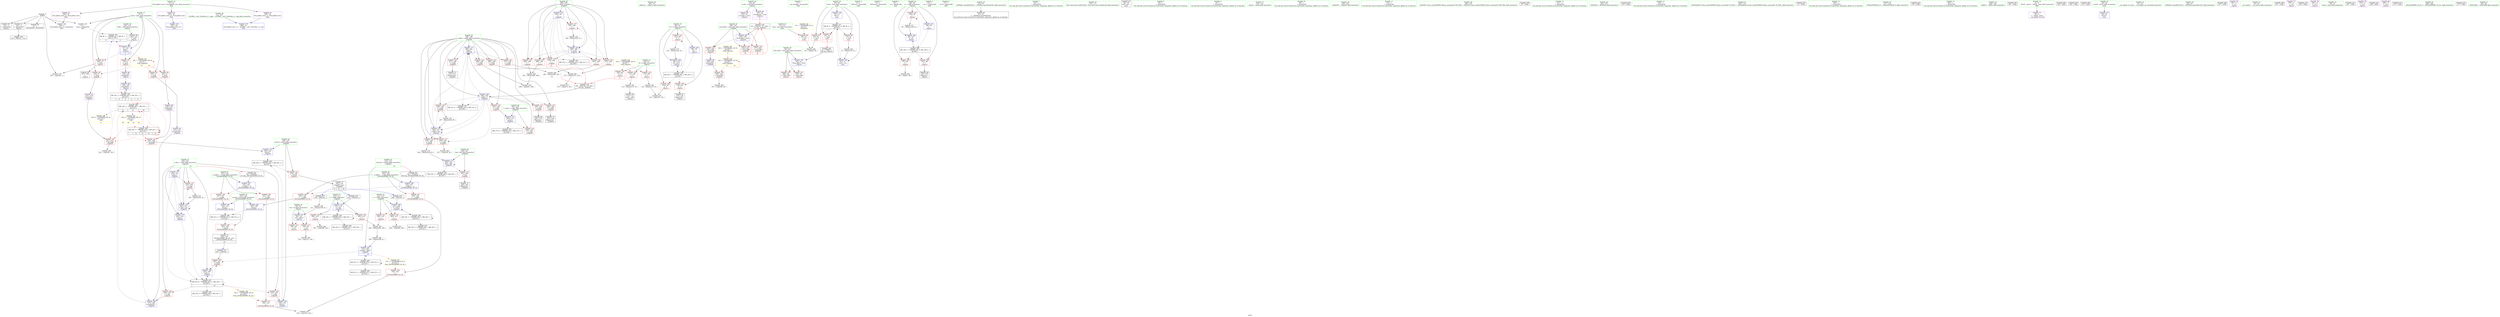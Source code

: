 digraph "SVFG" {
	label="SVFG";

	Node0x55b4ba5d16d0 [shape=record,color=grey,label="{NodeID: 0\nNullPtr}"];
	Node0x55b4ba5d16d0 -> Node0x55b4ba5f87f0[style=solid];
	Node0x55b4ba5d16d0 -> Node0x55b4ba5f88f0[style=solid];
	Node0x55b4ba5d16d0 -> Node0x55b4ba5f89c0[style=solid];
	Node0x55b4ba5d16d0 -> Node0x55b4ba5fe560[style=solid];
	Node0x55b4ba5d16d0 -> Node0x55b4ba5fe860[style=solid];
	Node0x55b4ba5d16d0 -> Node0x55b4ba5fbd20[style=solid];
	Node0x55b4ba5fba20 [shape=record,color=grey,label="{NodeID: 277\n274 = cmp(273, 56, )\n}"];
	Node0x55b4ba5f7ab0 [shape=record,color=red,label="{NodeID: 111\n153\<--92\n\<--val\n_Z4proci\n}"];
	Node0x55b4ba5f7ab0 -> Node0x55b4ba5fc320[style=solid];
	Node0x55b4ba5f5c90 [shape=record,color=green,label="{NodeID: 28\n69\<--70\n_Z4proci\<--_Z4proci_field_insensitive\n}"];
	Node0x55b4ba617080 [shape=record,color=black,label="{NodeID: 305\nMR_41V_2 = PHI(MR_41V_4, MR_41V_1, )\npts\{209 \}\n}"];
	Node0x55b4ba5fda00 [shape=record,color=red,label="{NodeID: 139\n292\<--210\n\<--l\n_Z3getiPi\n}"];
	Node0x55b4ba5fda00 -> Node0x55b4ba605ca0[style=solid];
	Node0x55b4ba5f8550 [shape=record,color=green,label="{NodeID: 56\n325\<--326\n__a.addr\<--__a.addr_field_insensitive\n_ZSt3minIiERKT_S2_S2_\n}"];
	Node0x55b4ba5f8550 -> Node0x55b4ba5fe080[style=solid];
	Node0x55b4ba5f8550 -> Node0x55b4ba5fe150[style=solid];
	Node0x55b4ba5f8550 -> Node0x55b4ba6000f0[style=solid];
	Node0x55b4ba637c80 [shape=record,color=black,label="{NodeID: 416\n284 = PHI(193, )\n}"];
	Node0x55b4ba637c80 -> Node0x55b4ba5ffc10[style=solid];
	Node0x55b4ba5ff180 [shape=record,color=blue,label="{NodeID: 167\n92\<--151\nval\<--add14\n_Z4proci\n}"];
	Node0x55b4ba5ff180 -> Node0x55b4ba5f7ab0[style=dashed];
	Node0x55b4ba5ff180 -> Node0x55b4ba5f7b80[style=dashed];
	Node0x55b4ba5f9d30 [shape=record,color=purple,label="{NodeID: 84\n103\<--84\narrayidx\<--avail\n_Z4proci\n}"];
	Node0x55b4ba5e33a0 [shape=record,color=green,label="{NodeID: 1\n7\<--1\n__dso_handle\<--dummyObj\nGlob }"];
	Node0x55b4ba5fbba0 [shape=record,color=grey,label="{NodeID: 278\n133 = cmp(130, 132, )\n}"];
	Node0x55b4ba5f7b80 [shape=record,color=red,label="{NodeID: 112\n180\<--92\n\<--val\n_Z4proci\n}"];
	Node0x55b4ba5f5d90 [shape=record,color=green,label="{NodeID: 29\n82\<--83\niTest.addr\<--iTest.addr_field_insensitive\n_Z4proci\n}"];
	Node0x55b4ba5f5d90 -> Node0x55b4ba5f71c0[style=solid];
	Node0x55b4ba5f5d90 -> Node0x55b4ba5f7290[style=solid];
	Node0x55b4ba5f5d90 -> Node0x55b4ba5febd0[style=solid];
	Node0x55b4ba617580 [shape=record,color=black,label="{NodeID: 306\nMR_43V_2 = PHI(MR_43V_3, MR_43V_1, )\npts\{211 \}\n}"];
	Node0x55b4ba5fdad0 [shape=record,color=red,label="{NodeID: 140\n289\<--212\n\<--r\n_Z3getiPi\n}"];
	Node0x55b4ba5fdad0 -> Node0x55b4ba5fc020[style=solid];
	Node0x55b4ba5f8620 [shape=record,color=green,label="{NodeID: 57\n327\<--328\n__b.addr\<--__b.addr_field_insensitive\n_ZSt3minIiERKT_S2_S2_\n}"];
	Node0x55b4ba5f8620 -> Node0x55b4ba5fe220[style=solid];
	Node0x55b4ba5f8620 -> Node0x55b4ba5fe2f0[style=solid];
	Node0x55b4ba5f8620 -> Node0x55b4ba6001c0[style=solid];
	Node0x55b4ba637dc0 [shape=record,color=black,label="{NodeID: 417\n297 = PHI(320, )\n}"];
	Node0x55b4ba637dc0 -> Node0x55b4ba5fdee0[style=solid];
	Node0x55b4ba5ff250 [shape=record,color=blue,label="{NodeID: 168\n198\<--194\nv.addr\<--v\n_Z3getiPi\n}"];
	Node0x55b4ba5ff250 -> Node0x55b4ba5f7d20[style=dashed];
	Node0x55b4ba5ff250 -> Node0x55b4ba5f7df0[style=dashed];
	Node0x55b4ba5ff250 -> Node0x55b4ba5fc750[style=dashed];
	Node0x55b4ba5ff250 -> Node0x55b4ba5fc820[style=dashed];
	Node0x55b4ba5ff250 -> Node0x55b4ba5fc8f0[style=dashed];
	Node0x55b4ba5ff250 -> Node0x55b4ba5fc9c0[style=dashed];
	Node0x55b4ba5ff250 -> Node0x55b4ba5ff8d0[style=dashed];
	Node0x55b4ba5ff250 -> Node0x55b4ba5ff9a0[style=dashed];
	Node0x55b4ba5ff250 -> Node0x55b4ba615880[style=dashed];
	Node0x55b4ba5f9e00 [shape=record,color=purple,label="{NodeID: 85\n147\<--84\narraydecay\<--avail\n_Z4proci\n|{<s0>9}}"];
	Node0x55b4ba5f9e00:s0 -> Node0x55b4ba6381e0[style=solid,color=red];
	Node0x55b4ba5f4b40 [shape=record,color=green,label="{NodeID: 2\n8\<--1\n_ZSt3cin\<--dummyObj\nGlob }"];
	Node0x55b4ba5fbd20 [shape=record,color=grey,label="{NodeID: 279\n185 = cmp(184, 3, )\n}"];
	Node0x55b4ba5f7c50 [shape=record,color=red,label="{NodeID: 113\n318\<--196\n\<--retval\n_Z3getiPi\n}"];
	Node0x55b4ba5f7c50 -> Node0x55b4ba5f93b0[style=solid];
	Node0x55b4ba5f5e60 [shape=record,color=green,label="{NodeID: 30\n84\<--85\navail\<--avail_field_insensitive\n_Z4proci\n}"];
	Node0x55b4ba5f5e60 -> Node0x55b4ba5f9d30[style=solid];
	Node0x55b4ba5f5e60 -> Node0x55b4ba5f9e00[style=solid];
	Node0x55b4ba617a80 [shape=record,color=black,label="{NodeID: 307\nMR_45V_2 = PHI(MR_45V_3, MR_45V_1, )\npts\{213 \}\n}"];
	Node0x55b4ba5fdba0 [shape=record,color=red,label="{NodeID: 141\n293\<--212\n\<--r\n_Z3getiPi\n}"];
	Node0x55b4ba5fdba0 -> Node0x55b4ba605ca0[style=solid];
	Node0x55b4ba5f86f0 [shape=record,color=green,label="{NodeID: 58\n21\<--363\n_GLOBAL__sub_I_Davidtao_2_1.cpp\<--_GLOBAL__sub_I_Davidtao_2_1.cpp_field_insensitive\n}"];
	Node0x55b4ba5f86f0 -> Node0x55b4ba5fe760[style=solid];
	Node0x55b4ba637f00 [shape=record,color=black,label="{NodeID: 418\n194 = PHI(146, 276, 282, )\n0th arg _Z3getiPi }"];
	Node0x55b4ba637f00 -> Node0x55b4ba5ff250[style=solid];
	Node0x55b4ba5ff320 [shape=record,color=blue,label="{NodeID: 169\n200\<--195\navail.addr\<--avail\n_Z3getiPi\n}"];
	Node0x55b4ba5ff320 -> Node0x55b4ba5fcdd0[style=dashed];
	Node0x55b4ba5ff320 -> Node0x55b4ba5fcea0[style=dashed];
	Node0x55b4ba5ff320 -> Node0x55b4ba5fcf70[style=dashed];
	Node0x55b4ba5f9ed0 [shape=record,color=purple,label="{NodeID: 86\n138\<--135\narrayidx9\<--\n_Z4proci\n}"];
	Node0x55b4ba5f9ed0 -> Node0x55b4ba5fefe0[style=solid];
	Node0x55b4ba5f4bd0 [shape=record,color=green,label="{NodeID: 3\n12\<--1\n_ZSt4cout\<--dummyObj\nGlob }"];
	Node0x55b4ba5fbea0 [shape=record,color=grey,label="{NodeID: 280\n287 = cmp(286, 250, )\n}"];
	Node0x55b4ba5f7d20 [shape=record,color=red,label="{NodeID: 114\n219\<--198\n\<--v.addr\n_Z3getiPi\n}"];
	Node0x55b4ba5f7d20 -> Node0x55b4ba5f9070[style=solid];
	Node0x55b4ba5f5f30 [shape=record,color=green,label="{NodeID: 31\n86\<--87\nX\<--X_field_insensitive\n_Z4proci\n}"];
	Node0x55b4ba5f5f30 -> Node0x55b4ba5f7360[style=solid];
	Node0x55b4ba5f5f30 -> Node0x55b4ba5f7430[style=solid];
	Node0x55b4ba5f5f30 -> Node0x55b4ba5f7500[style=solid];
	Node0x55b4ba617f80 [shape=record,color=black,label="{NodeID: 308\nMR_47V_2 = PHI(MR_47V_3, MR_47V_1, )\npts\{215 \}\n}"];
	Node0x55b4ba5fdc70 [shape=record,color=red,label="{NodeID: 142\n222\<--221\n\<--arrayidx\n_Z3getiPi\n}"];
	Node0x55b4ba5fdc70 -> Node0x55b4ba5fc1a0[style=solid];
	Node0x55b4ba5f87f0 [shape=record,color=black,label="{NodeID: 59\n2\<--3\ndummyVal\<--dummyVal\n}"];
	Node0x55b4ba6381e0 [shape=record,color=black,label="{NodeID: 419\n195 = PHI(147, 277, 283, )\n1st arg _Z3getiPi }"];
	Node0x55b4ba6381e0 -> Node0x55b4ba5ff320[style=solid];
	Node0x55b4ba5ff3f0 [shape=record,color=blue,label="{NodeID: 170\n196\<--229\nretval\<--\n_Z3getiPi\n}"];
	Node0x55b4ba5ff3f0 -> Node0x55b4ba615380[style=dashed];
	Node0x55b4ba5f9fa0 [shape=record,color=purple,label="{NodeID: 87\n221\<--218\narrayidx\<--\n_Z3getiPi\n}"];
	Node0x55b4ba5f9fa0 -> Node0x55b4ba5fdc70[style=solid];
	Node0x55b4ba5f4c60 [shape=record,color=green,label="{NodeID: 4\n13\<--1\n.str\<--dummyObj\nGlob }"];
	Node0x55b4ba5fc020 [shape=record,color=grey,label="{NodeID: 281\n290 = cmp(289, 250, )\n}"];
	Node0x55b4ba5f7df0 [shape=record,color=red,label="{NodeID: 115\n226\<--198\n\<--v.addr\n_Z3getiPi\n}"];
	Node0x55b4ba5f7df0 -> Node0x55b4ba5f9140[style=solid];
	Node0x55b4ba5f6000 [shape=record,color=green,label="{NodeID: 32\n88\<--89\ni\<--i_field_insensitive\n_Z4proci\n}"];
	Node0x55b4ba5f6000 -> Node0x55b4ba5f75d0[style=solid];
	Node0x55b4ba5f6000 -> Node0x55b4ba5f76a0[style=solid];
	Node0x55b4ba5f6000 -> Node0x55b4ba5f7770[style=solid];
	Node0x55b4ba5f6000 -> Node0x55b4ba5feca0[style=solid];
	Node0x55b4ba5f6000 -> Node0x55b4ba5fed70[style=solid];
	Node0x55b4ba5fdd40 [shape=record,color=red,label="{NodeID: 143\n229\<--228\n\<--arrayidx2\n_Z3getiPi\n}"];
	Node0x55b4ba5fdd40 -> Node0x55b4ba5ff3f0[style=solid];
	Node0x55b4ba5f88f0 [shape=record,color=black,label="{NodeID: 60\n118\<--3\n\<--dummyVal\n_Z4proci\n}"];
	Node0x55b4ba6383a0 [shape=record,color=black,label="{NodeID: 420\n321 = PHI(214, )\n0th arg _ZSt3minIiERKT_S2_S2_ }"];
	Node0x55b4ba6383a0 -> Node0x55b4ba6000f0[style=solid];
	Node0x55b4ba5ff4c0 [shape=record,color=blue,label="{NodeID: 171\n202\<--56\nn_key\<--\n_Z3getiPi\n}"];
	Node0x55b4ba5ff4c0 -> Node0x55b4ba5fd040[style=dashed];
	Node0x55b4ba5ff4c0 -> Node0x55b4ba5ff730[style=dashed];
	Node0x55b4ba5ff4c0 -> Node0x55b4ba5ff800[style=dashed];
	Node0x55b4ba5ff4c0 -> Node0x55b4ba612680[style=dashed];
	Node0x55b4ba5fa070 [shape=record,color=purple,label="{NodeID: 88\n228\<--225\narrayidx2\<--\n_Z3getiPi\n}"];
	Node0x55b4ba5fa070 -> Node0x55b4ba5fdd40[style=solid];
	Node0x55b4ba5f4cf0 [shape=record,color=green,label="{NodeID: 5\n15\<--1\n.str.1\<--dummyObj\nGlob }"];
	Node0x55b4ba5fc1a0 [shape=record,color=grey,label="{NodeID: 282\n223 = cmp(222, 140, )\n}"];
	Node0x55b4ba5fc750 [shape=record,color=red,label="{NodeID: 116\n233\<--198\n\<--v.addr\n_Z3getiPi\n}"];
	Node0x55b4ba5fc750 -> Node0x55b4ba5ff590[style=solid];
	Node0x55b4ba5f60d0 [shape=record,color=green,label="{NodeID: 33\n90\<--91\ni3\<--i3_field_insensitive\n_Z4proci\n}"];
	Node0x55b4ba5f60d0 -> Node0x55b4ba5f7840[style=solid];
	Node0x55b4ba5f60d0 -> Node0x55b4ba5f7910[style=solid];
	Node0x55b4ba5f60d0 -> Node0x55b4ba5f79e0[style=solid];
	Node0x55b4ba5f60d0 -> Node0x55b4ba5fef10[style=solid];
	Node0x55b4ba5f60d0 -> Node0x55b4ba5ff0b0[style=solid];
	Node0x55b4ba5fde10 [shape=record,color=red,label="{NodeID: 144\n246\<--245\n\<--arrayidx5\n_Z3getiPi\n}"];
	Node0x55b4ba5fde10 -> Node0x55b4ba608c30[style=solid];
	Node0x55b4ba5f89c0 [shape=record,color=black,label="{NodeID: 61\n119\<--3\n\<--dummyVal\n_Z4proci\n}"];
	Node0x55b4ba5f89c0 -> Node0x55b4ba2da160[style=solid];
	Node0x55b4ba6384b0 [shape=record,color=black,label="{NodeID: 421\n322 = PHI(202, )\n1st arg _ZSt3minIiERKT_S2_S2_ }"];
	Node0x55b4ba6384b0 -> Node0x55b4ba6001c0[style=solid];
	Node0x55b4ba5ff590 [shape=record,color=blue,label="{NodeID: 172\n204\<--233\nv_copy\<--\n_Z3getiPi\n}"];
	Node0x55b4ba5ff590 -> Node0x55b4ba5fd2b0[style=dashed];
	Node0x55b4ba5ff590 -> Node0x55b4ba616280[style=dashed];
	Node0x55b4ba5fa140 [shape=record,color=purple,label="{NodeID: 89\n245\<--242\narrayidx5\<--\n_Z3getiPi\n}"];
	Node0x55b4ba5fa140 -> Node0x55b4ba5fde10[style=solid];
	Node0x55b4ba5f4d80 [shape=record,color=green,label="{NodeID: 6\n17\<--1\n.str.2\<--dummyObj\nGlob }"];
	Node0x55b4ba5fc320 [shape=record,color=grey,label="{NodeID: 283\n154 = cmp(153, 140, )\n}"];
	Node0x55b4ba5fc820 [shape=record,color=red,label="{NodeID: 117\n236\<--198\n\<--v.addr\n_Z3getiPi\n}"];
	Node0x55b4ba5fc820 -> Node0x55b4ba5fc4a0[style=solid];
	Node0x55b4ba5f61a0 [shape=record,color=green,label="{NodeID: 34\n92\<--93\nval\<--val_field_insensitive\n_Z4proci\n}"];
	Node0x55b4ba5f61a0 -> Node0x55b4ba5f7ab0[style=solid];
	Node0x55b4ba5f61a0 -> Node0x55b4ba5f7b80[style=solid];
	Node0x55b4ba5f61a0 -> Node0x55b4ba5ff180[style=solid];
	Node0x55b4ba5fdee0 [shape=record,color=red,label="{NodeID: 145\n300\<--297\n\<--call18\n_Z3getiPi\n}"];
	Node0x55b4ba5fdee0 -> Node0x55b4ba5ffdb0[style=solid];
	Node0x55b4ba5f8a90 [shape=record,color=black,label="{NodeID: 62\n32\<--33\n\<--_ZNSt8ios_base4InitD1Ev\nCan only get source location for instruction, argument, global var or function.}"];
	Node0x55b4ba6385c0 [shape=record,color=black,label="{NodeID: 422\n81 = PHI(67, )\n0th arg _Z4proci }"];
	Node0x55b4ba6385c0 -> Node0x55b4ba5febd0[style=solid];
	Node0x55b4ba5ff660 [shape=record,color=blue,label="{NodeID: 173\n206\<--240\nkey\<--rem\n_Z3getiPi\n}"];
	Node0x55b4ba5ff660 -> Node0x55b4ba5fd380[style=dashed];
	Node0x55b4ba5ff660 -> Node0x55b4ba5ff660[style=dashed];
	Node0x55b4ba5ff660 -> Node0x55b4ba616f90[style=dashed];
	Node0x55b4ba5fa210 [shape=record,color=purple,label="{NodeID: 90\n313\<--310\narrayidx23\<--\n_Z3getiPi\n}"];
	Node0x55b4ba5fa210 -> Node0x55b4ba5fff50[style=solid];
	Node0x55b4ba5f4e10 [shape=record,color=green,label="{NodeID: 7\n20\<--1\n\<--dummyObj\nCan only get source location for instruction, argument, global var or function.}"];
	Node0x55b4ba5fc4a0 [shape=record,color=grey,label="{NodeID: 284\n237 = cmp(236, 56, )\n}"];
	Node0x55b4ba5fc8f0 [shape=record,color=red,label="{NodeID: 118\n239\<--198\n\<--v.addr\n_Z3getiPi\n}"];
	Node0x55b4ba5fc8f0 -> Node0x55b4ba5fb720[style=solid];
	Node0x55b4ba5f6270 [shape=record,color=green,label="{NodeID: 35\n116\<--117\nllvm.umul.with.overflow.i64\<--llvm.umul.with.overflow.i64_field_insensitive\n}"];
	Node0x55b4ba5fdfb0 [shape=record,color=red,label="{NodeID: 146\n343\<--323\n\<--retval\n_ZSt3minIiERKT_S2_S2_\n}"];
	Node0x55b4ba5fdfb0 -> Node0x55b4ba5f9480[style=solid];
	Node0x55b4ba5f8b90 [shape=record,color=black,label="{NodeID: 63\n48\<--56\nmain_ret\<--\nmain\n}"];
	Node0x55b4ba61e3d0 [shape=record,color=yellow,style=double,label="{NodeID: 340\n35V_1 = ENCHI(MR_35V_0)\npts\{203 \}\nFun[_ZSt3minIiERKT_S2_S2_]}"];
	Node0x55b4ba61e3d0 -> Node0x55b4ba5fe3c0[style=dashed];
	Node0x55b4ba5ff730 [shape=record,color=blue,label="{NodeID: 174\n202\<--250\nn_key\<--\n_Z3getiPi\n}"];
	Node0x55b4ba5ff730 -> Node0x55b4ba612680[style=dashed];
	Node0x55b4ba5fa2e0 [shape=record,color=red,label="{NodeID: 91\n135\<--9\n\<--mem\n_Z4proci\n}"];
	Node0x55b4ba5fa2e0 -> Node0x55b4ba5f9ed0[style=solid];
	Node0x55b4ba5f4ea0 [shape=record,color=green,label="{NodeID: 8\n56\<--1\n\<--dummyObj\nCan only get source location for instruction, argument, global var or function.}"];
	Node0x55b4ba5fc620 [shape=record,color=grey,label="{NodeID: 285\n98 = cmp(97, 99, )\n}"];
	Node0x55b4ba5fc9c0 [shape=record,color=red,label="{NodeID: 119\n256\<--198\n\<--v.addr\n_Z3getiPi\n}"];
	Node0x55b4ba5fc9c0 -> Node0x55b4ba606720[style=solid];
	Node0x55b4ba5f6370 [shape=record,color=green,label="{NodeID: 36\n122\<--123\ncall2\<--call2_field_insensitive\n_Z4proci\n}"];
	Node0x55b4ba5f6370 -> Node0x55b4ba5f8e00[style=solid];
	Node0x55b4ba6012c0 [shape=record,color=yellow,style=double,label="{NodeID: 396\n24V_4 = CSCHI(MR_24V_2)\npts\{123 \}\nCS[]|{<s0>4}}"];
	Node0x55b4ba6012c0:s0 -> Node0x55b4ba61b180[style=dashed,color=blue];
	Node0x55b4ba5fe080 [shape=record,color=red,label="{NodeID: 147\n333\<--325\n\<--__a.addr\n_ZSt3minIiERKT_S2_S2_\n}"];
	Node0x55b4ba5fe080 -> Node0x55b4ba5fe490[style=solid];
	Node0x55b4ba5f8c60 [shape=record,color=black,label="{NodeID: 64\n102\<--101\nidxprom\<--\n_Z4proci\n}"];
	Node0x55b4ba61e4e0 [shape=record,color=yellow,style=double,label="{NodeID: 341\n47V_1 = ENCHI(MR_47V_0)\npts\{215 \}\nFun[_ZSt3minIiERKT_S2_S2_]}"];
	Node0x55b4ba61e4e0 -> Node0x55b4ba5fe490[style=dashed];
	Node0x55b4ba5ff800 [shape=record,color=blue,label="{NodeID: 175\n202\<--253\nn_key\<--inc\n_Z3getiPi\n}"];
	Node0x55b4ba5ff800 -> Node0x55b4ba5fd040[style=dashed];
	Node0x55b4ba5ff800 -> Node0x55b4ba5ff730[style=dashed];
	Node0x55b4ba5ff800 -> Node0x55b4ba5ff800[style=dashed];
	Node0x55b4ba5ff800 -> Node0x55b4ba612680[style=dashed];
	Node0x55b4ba5fa3b0 [shape=record,color=red,label="{NodeID: 92\n184\<--9\n\<--mem\n_Z4proci\n}"];
	Node0x55b4ba5fa3b0 -> Node0x55b4ba5f8fa0[style=solid];
	Node0x55b4ba5fa3b0 -> Node0x55b4ba5fbd20[style=solid];
	Node0x55b4ba5f4f30 [shape=record,color=green,label="{NodeID: 9\n61\<--1\n\<--dummyObj\nCan only get source location for instruction, argument, global var or function.}"];
	Node0x55b4ba608930 [shape=record,color=grey,label="{NodeID: 286\n65 = cmp(63, 64, )\n}"];
	Node0x55b4ba5fca90 [shape=record,color=red,label="{NodeID: 120\n268\<--198\n\<--v.addr\n_Z3getiPi\n}"];
	Node0x55b4ba5fca90 -> Node0x55b4ba5fb8a0[style=solid];
	Node0x55b4ba5f6440 [shape=record,color=green,label="{NodeID: 37\n124\<--125\n_Znam\<--_Znam_field_insensitive\n}"];
	Node0x55b4ba601420 [shape=record,color=yellow,style=double,label="{NodeID: 397\n24V_4 = CSCHI(MR_24V_3)\npts\{123 \}\nCS[]|{<s0>22|<s1>22|<s2>22|<s3>22}}"];
	Node0x55b4ba601420:s0 -> Node0x55b4ba5fdc70[style=dashed,color=red];
	Node0x55b4ba601420:s1 -> Node0x55b4ba5fdd40[style=dashed,color=red];
	Node0x55b4ba601420:s2 -> Node0x55b4ba612180[style=dashed,color=red];
	Node0x55b4ba601420:s3 -> Node0x55b4ba614e80[style=dashed,color=red];
	Node0x55b4ba5fe150 [shape=record,color=red,label="{NodeID: 148\n340\<--325\n\<--__a.addr\n_ZSt3minIiERKT_S2_S2_\n}"];
	Node0x55b4ba5fe150 -> Node0x55b4ba600360[style=solid];
	Node0x55b4ba5f8d30 [shape=record,color=black,label="{NodeID: 65\n113\<--112\nconv\<--add\n_Z4proci\n}"];
	Node0x55b4ba5ff8d0 [shape=record,color=blue,label="{NodeID: 176\n198\<--257\nv.addr\<--div\n_Z3getiPi\n}"];
	Node0x55b4ba5ff8d0 -> Node0x55b4ba5fc820[style=dashed];
	Node0x55b4ba5ff8d0 -> Node0x55b4ba5fc8f0[style=dashed];
	Node0x55b4ba5ff8d0 -> Node0x55b4ba5fc9c0[style=dashed];
	Node0x55b4ba5ff8d0 -> Node0x55b4ba5ff8d0[style=dashed];
	Node0x55b4ba5ff8d0 -> Node0x55b4ba5ff9a0[style=dashed];
	Node0x55b4ba5fa480 [shape=record,color=red,label="{NodeID: 93\n218\<--9\n\<--mem\n_Z3getiPi\n}"];
	Node0x55b4ba5fa480 -> Node0x55b4ba5f9fa0[style=solid];
	Node0x55b4ba5f4fc0 [shape=record,color=green,label="{NodeID: 10\n99\<--1\n\<--dummyObj\nCan only get source location for instruction, argument, global var or function.}"];
	Node0x55b4ba608ab0 [shape=record,color=grey,label="{NodeID: 287\n335 = cmp(332, 334, )\n}"];
	Node0x55b4ba5fcb60 [shape=record,color=red,label="{NodeID: 121\n271\<--198\n\<--v.addr\n_Z3getiPi\n}"];
	Node0x55b4ba5fcb60 -> Node0x55b4ba6053a0[style=solid];
	Node0x55b4ba5f6540 [shape=record,color=green,label="{NodeID: 38\n149\<--150\n_Z3getiPi\<--_Z3getiPi_field_insensitive\n}"];
	Node0x55b4ba5fe220 [shape=record,color=red,label="{NodeID: 149\n331\<--327\n\<--__b.addr\n_ZSt3minIiERKT_S2_S2_\n}"];
	Node0x55b4ba5fe220 -> Node0x55b4ba5fe3c0[style=solid];
	Node0x55b4ba5f8e00 [shape=record,color=black,label="{NodeID: 66\n126\<--122\n\<--call2\n_Z4proci\n}"];
	Node0x55b4ba5f8e00 -> Node0x55b4ba5fee40[style=solid];
	Node0x55b4ba2da160 [shape=record,color=black,label="{NodeID: 260\n120 = PHI(121, 119, )\n}"];
	Node0x55b4ba5ff9a0 [shape=record,color=blue,label="{NodeID: 177\n198\<--260\nv.addr\<--\n_Z3getiPi\n}"];
	Node0x55b4ba5ff9a0 -> Node0x55b4ba5fca90[style=dashed];
	Node0x55b4ba5ff9a0 -> Node0x55b4ba5fcb60[style=dashed];
	Node0x55b4ba5ff9a0 -> Node0x55b4ba5fcc30[style=dashed];
	Node0x55b4ba5ff9a0 -> Node0x55b4ba5fcd00[style=dashed];
	Node0x55b4ba5ff9a0 -> Node0x55b4ba615880[style=dashed];
	Node0x55b4ba5fa550 [shape=record,color=red,label="{NodeID: 94\n225\<--9\n\<--mem\n_Z3getiPi\n}"];
	Node0x55b4ba5fa550 -> Node0x55b4ba5fa070[style=solid];
	Node0x55b4ba5f5050 [shape=record,color=green,label="{NodeID: 11\n115\<--1\n\<--dummyObj\nCan only get source location for instruction, argument, global var or function.}"];
	Node0x55b4ba608c30 [shape=record,color=grey,label="{NodeID: 288\n247 = cmp(246, 56, )\n}"];
	Node0x55b4ba5fcc30 [shape=record,color=red,label="{NodeID: 122\n280\<--198\n\<--v.addr\n_Z3getiPi\n}"];
	Node0x55b4ba5fcc30 -> Node0x55b4ba605e20[style=solid];
	Node0x55b4ba5f6640 [shape=record,color=green,label="{NodeID: 39\n158\<--159\n_ZStlsISt11char_traitsIcEERSt13basic_ostreamIcT_ES5_PKc\<--_ZStlsISt11char_traitsIcEERSt13basic_ostreamIcT_ES5_PKc_field_insensitive\n}"];
	Node0x55b4ba6353b0 [shape=record,color=black,label="{NodeID: 399\n57 = PHI()\n}"];
	Node0x55b4ba5fe2f0 [shape=record,color=red,label="{NodeID: 150\n337\<--327\n\<--__b.addr\n_ZSt3minIiERKT_S2_S2_\n}"];
	Node0x55b4ba5fe2f0 -> Node0x55b4ba600290[style=solid];
	Node0x55b4ba5f8ed0 [shape=record,color=black,label="{NodeID: 67\n137\<--136\nidxprom8\<--\n_Z4proci\n}"];
	Node0x55b4ba6053a0 [shape=record,color=grey,label="{NodeID: 261\n273 = Binary(271, 272, )\n}"];
	Node0x55b4ba6053a0 -> Node0x55b4ba5fba20[style=solid];
	Node0x55b4ba5ffa70 [shape=record,color=blue,label="{NodeID: 178\n208\<--263\ni\<--\n_Z3getiPi\n}"];
	Node0x55b4ba5ffa70 -> Node0x55b4ba5fd450[style=dashed];
	Node0x55b4ba5ffa70 -> Node0x55b4ba5fd520[style=dashed];
	Node0x55b4ba5ffa70 -> Node0x55b4ba5fd5f0[style=dashed];
	Node0x55b4ba5ffa70 -> Node0x55b4ba5fd6c0[style=dashed];
	Node0x55b4ba5ffa70 -> Node0x55b4ba5fd790[style=dashed];
	Node0x55b4ba5ffa70 -> Node0x55b4ba5fd860[style=dashed];
	Node0x55b4ba5ffa70 -> Node0x55b4ba5ffe80[style=dashed];
	Node0x55b4ba5ffa70 -> Node0x55b4ba617080[style=dashed];
	Node0x55b4ba5fa620 [shape=record,color=red,label="{NodeID: 95\n310\<--9\n\<--mem\n_Z3getiPi\n}"];
	Node0x55b4ba5fa620 -> Node0x55b4ba5fa210[style=solid];
	Node0x55b4ba5f50e0 [shape=record,color=green,label="{NodeID: 12\n121\<--1\n\<--dummyObj\nCan only get source location for instruction, argument, global var or function.}"];
	Node0x55b4ba611c80 [shape=record,color=black,label="{NodeID: 289\nMR_18V_3 = PHI(MR_18V_4, MR_18V_2, )\npts\{89 \}\n}"];
	Node0x55b4ba611c80 -> Node0x55b4ba5f75d0[style=dashed];
	Node0x55b4ba611c80 -> Node0x55b4ba5f76a0[style=dashed];
	Node0x55b4ba611c80 -> Node0x55b4ba5f7770[style=dashed];
	Node0x55b4ba611c80 -> Node0x55b4ba5fed70[style=dashed];
	Node0x55b4ba5fcd00 [shape=record,color=red,label="{NodeID: 123\n311\<--198\n\<--v.addr\n_Z3getiPi\n}"];
	Node0x55b4ba5fcd00 -> Node0x55b4ba5f92e0[style=solid];
	Node0x55b4ba5f6740 [shape=record,color=green,label="{NodeID: 40\n162\<--163\n_ZNSolsEi\<--_ZNSolsEi_field_insensitive\n}"];
	Node0x55b4ba636ab0 [shape=record,color=black,label="{NodeID: 400\n114 = PHI()\n}"];
	Node0x55b4ba61ac80 [shape=record,color=black,label="{NodeID: 317\nMR_6V_3 = PHI(MR_6V_4, MR_6V_2, )\npts\{54 \}\n}"];
	Node0x55b4ba61ac80 -> Node0x55b4ba5f6f50[style=dashed];
	Node0x55b4ba61ac80 -> Node0x55b4ba5f7020[style=dashed];
	Node0x55b4ba61ac80 -> Node0x55b4ba5f70f0[style=dashed];
	Node0x55b4ba61ac80 -> Node0x55b4ba5feb00[style=dashed];
	Node0x55b4ba5fe3c0 [shape=record,color=red,label="{NodeID: 151\n332\<--331\n\<--\n_ZSt3minIiERKT_S2_S2_\n}"];
	Node0x55b4ba5fe3c0 -> Node0x55b4ba608ab0[style=solid];
	Node0x55b4ba5f8fa0 [shape=record,color=black,label="{NodeID: 68\n187\<--184\n\<--\n_Z4proci\n}"];
	Node0x55b4ba605520 [shape=record,color=grey,label="{NodeID: 262\n73 = Binary(72, 61, )\n}"];
	Node0x55b4ba605520 -> Node0x55b4ba5feb00[style=solid];
	Node0x55b4ba5ffb40 [shape=record,color=blue,label="{NodeID: 179\n210\<--278\nl\<--call\n_Z3getiPi\n}"];
	Node0x55b4ba5ffb40 -> Node0x55b4ba5fd930[style=dashed];
	Node0x55b4ba5ffb40 -> Node0x55b4ba5fda00[style=dashed];
	Node0x55b4ba5ffb40 -> Node0x55b4ba613080[style=dashed];
	Node0x55b4ba5f6e80 [shape=record,color=red,label="{NodeID: 96\n64\<--51\n\<--test\nmain\n}"];
	Node0x55b4ba5f6e80 -> Node0x55b4ba608930[style=solid];
	Node0x55b4ba5f5170 [shape=record,color=green,label="{NodeID: 13\n140\<--1\n\<--dummyObj\nCan only get source location for instruction, argument, global var or function.}"];
	Node0x55b4ba612180 [shape=record,color=black,label="{NodeID: 290\nMR_24V_3 = PHI(MR_24V_6, MR_24V_1, )\npts\{123 \}\n|{|<s2>21|<s3>21|<s4>21|<s5>21}}"];
	Node0x55b4ba612180 -> Node0x55b4ba5fff50[style=dashed];
	Node0x55b4ba612180 -> Node0x55b4ba612180[style=dashed];
	Node0x55b4ba612180:s2 -> Node0x55b4ba5fdc70[style=dashed,color=red];
	Node0x55b4ba612180:s3 -> Node0x55b4ba5fdd40[style=dashed,color=red];
	Node0x55b4ba612180:s4 -> Node0x55b4ba612180[style=dashed,color=red];
	Node0x55b4ba612180:s5 -> Node0x55b4ba614e80[style=dashed,color=red];
	Node0x55b4ba5fcdd0 [shape=record,color=red,label="{NodeID: 124\n242\<--200\n\<--avail.addr\n_Z3getiPi\n}"];
	Node0x55b4ba5fcdd0 -> Node0x55b4ba5fa140[style=solid];
	Node0x55b4ba5f6840 [shape=record,color=green,label="{NodeID: 41\n169\<--170\n_ZSt4endlIcSt11char_traitsIcEERSt13basic_ostreamIT_T0_ES6_\<--_ZSt4endlIcSt11char_traitsIcEERSt13basic_ostreamIT_T0_ES6__field_insensitive\n}"];
	Node0x55b4ba636bb0 [shape=record,color=black,label="{NodeID: 401\n31 = PHI()\n}"];
	Node0x55b4ba61b180 [shape=record,color=black,label="{NodeID: 318\nMR_8V_2 = PHI(MR_8V_3, MR_8V_1, )\npts\{11 123 \}\n|{<s0>4|<s1>4}}"];
	Node0x55b4ba61b180:s0 -> Node0x55b4ba5fee40[style=dashed,color=red];
	Node0x55b4ba61b180:s1 -> Node0x55b4ba61bb80[style=dashed,color=red];
	Node0x55b4ba5fe490 [shape=record,color=red,label="{NodeID: 152\n334\<--333\n\<--\n_ZSt3minIiERKT_S2_S2_\n}"];
	Node0x55b4ba5fe490 -> Node0x55b4ba608ab0[style=solid];
	Node0x55b4ba5f9070 [shape=record,color=black,label="{NodeID: 69\n220\<--219\nidxprom\<--\n_Z3getiPi\n}"];
	Node0x55b4ba6056a0 [shape=record,color=grey,label="{NodeID: 263\n112 = Binary(111, 61, )\n}"];
	Node0x55b4ba6056a0 -> Node0x55b4ba5f8d30[style=solid];
	Node0x55b4ba5ffc10 [shape=record,color=blue,label="{NodeID: 180\n212\<--284\nr\<--call13\n_Z3getiPi\n}"];
	Node0x55b4ba5ffc10 -> Node0x55b4ba5fdad0[style=dashed];
	Node0x55b4ba5ffc10 -> Node0x55b4ba5fdba0[style=dashed];
	Node0x55b4ba5ffc10 -> Node0x55b4ba613580[style=dashed];
	Node0x55b4ba5f6f50 [shape=record,color=red,label="{NodeID: 97\n63\<--53\n\<--iTest\nmain\n}"];
	Node0x55b4ba5f6f50 -> Node0x55b4ba608930[style=solid];
	Node0x55b4ba5f5200 [shape=record,color=green,label="{NodeID: 14\n250\<--1\n\<--dummyObj\nCan only get source location for instruction, argument, global var or function.}"];
	Node0x55b4ba612680 [shape=record,color=black,label="{NodeID: 291\nMR_35V_8 = PHI(MR_35V_11, MR_35V_7, )\npts\{203 \}\n|{|<s6>23}}"];
	Node0x55b4ba612680 -> Node0x55b4ba5fd110[style=dashed];
	Node0x55b4ba612680 -> Node0x55b4ba5fd1e0[style=dashed];
	Node0x55b4ba612680 -> Node0x55b4ba5fdee0[style=dashed];
	Node0x55b4ba612680 -> Node0x55b4ba5ffdb0[style=dashed];
	Node0x55b4ba612680 -> Node0x55b4ba612680[style=dashed];
	Node0x55b4ba612680 -> Node0x55b4ba615d80[style=dashed];
	Node0x55b4ba612680:s6 -> Node0x55b4ba61e3d0[style=dashed,color=red];
	Node0x55b4ba5fcea0 [shape=record,color=red,label="{NodeID: 125\n277\<--200\n\<--avail.addr\n_Z3getiPi\n|{<s0>21}}"];
	Node0x55b4ba5fcea0:s0 -> Node0x55b4ba6381e0[style=solid,color=red];
	Node0x55b4ba5f6940 [shape=record,color=green,label="{NodeID: 42\n171\<--172\n_ZNSolsEPFRSoS_E\<--_ZNSolsEPFRSoS_E_field_insensitive\n}"];
	Node0x55b4ba636cb0 [shape=record,color=black,label="{NodeID: 402\n179 = PHI()\n}"];
	Node0x55b4ba61b680 [shape=record,color=black,label="{NodeID: 319\nMR_20V_3 = PHI(MR_20V_4, MR_20V_2, )\npts\{91 \}\n}"];
	Node0x55b4ba61b680 -> Node0x55b4ba5f7840[style=dashed];
	Node0x55b4ba61b680 -> Node0x55b4ba5f7910[style=dashed];
	Node0x55b4ba61b680 -> Node0x55b4ba5f79e0[style=dashed];
	Node0x55b4ba61b680 -> Node0x55b4ba5ff0b0[style=dashed];
	Node0x55b4ba5fe560 [shape=record,color=blue, style = dotted,label="{NodeID: 153\n9\<--3\nmem\<--dummyVal\nGlob }"];
	Node0x55b4ba5fe560 -> Node0x55b4ba61b180[style=dashed];
	Node0x55b4ba5f9140 [shape=record,color=black,label="{NodeID: 70\n227\<--226\nidxprom1\<--\n_Z3getiPi\n}"];
	Node0x55b4ba61ea50 [shape=record,color=yellow,style=double,label="{NodeID: 347\n14V_1 = ENCHI(MR_14V_0)\npts\{85 \}\nFun[_Z4proci]|{<s0>9}}"];
	Node0x55b4ba61ea50:s0 -> Node0x55b4ba61d950[style=dashed,color=red];
	Node0x55b4ba605820 [shape=record,color=grey,label="{NodeID: 264\n267 = Binary(265, 266, )\n}"];
	Node0x55b4ba605820 -> Node0x55b4ba5fb8a0[style=solid];
	Node0x55b4ba5ffce0 [shape=record,color=blue,label="{NodeID: 181\n214\<--295\nref.tmp\<--add17\n_Z3getiPi\n|{|<s2>23}}"];
	Node0x55b4ba5ffce0 -> Node0x55b4ba5fdee0[style=dashed];
	Node0x55b4ba5ffce0 -> Node0x55b4ba613a80[style=dashed];
	Node0x55b4ba5ffce0:s2 -> Node0x55b4ba61e4e0[style=dashed,color=red];
	Node0x55b4ba5f7020 [shape=record,color=red,label="{NodeID: 98\n67\<--53\n\<--iTest\nmain\n|{<s0>4}}"];
	Node0x55b4ba5f7020:s0 -> Node0x55b4ba6385c0[style=solid,color=red];
	Node0x55b4ba5f5290 [shape=record,color=green,label="{NodeID: 15\n263\<--1\n\<--dummyObj\nCan only get source location for instruction, argument, global var or function.}"];
	Node0x55b4ba5fcf70 [shape=record,color=red,label="{NodeID: 126\n283\<--200\n\<--avail.addr\n_Z3getiPi\n|{<s0>22}}"];
	Node0x55b4ba5fcf70:s0 -> Node0x55b4ba6381e0[style=solid,color=red];
	Node0x55b4ba5f6a40 [shape=record,color=green,label="{NodeID: 43\n189\<--190\n_ZdaPv\<--_ZdaPv_field_insensitive\n}"];
	Node0x55b4ba636ef0 [shape=record,color=black,label="{NodeID: 403\n181 = PHI()\n}"];
	Node0x55b4ba61bb80 [shape=record,color=black,label="{NodeID: 320\nMR_24V_2 = PHI(MR_24V_3, MR_24V_1, )\npts\{123 \}\n|{|<s1>9|<s2>9|<s3>9|<s4>9}}"];
	Node0x55b4ba61bb80 -> Node0x55b4ba5fefe0[style=dashed];
	Node0x55b4ba61bb80:s1 -> Node0x55b4ba5fdc70[style=dashed,color=red];
	Node0x55b4ba61bb80:s2 -> Node0x55b4ba5fdd40[style=dashed,color=red];
	Node0x55b4ba61bb80:s3 -> Node0x55b4ba612180[style=dashed,color=red];
	Node0x55b4ba61bb80:s4 -> Node0x55b4ba614e80[style=dashed,color=red];
	Node0x55b4ba5fe660 [shape=record,color=blue,label="{NodeID: 154\n367\<--20\nllvm.global_ctors_0\<--\nGlob }"];
	Node0x55b4ba5f9210 [shape=record,color=black,label="{NodeID: 71\n244\<--243\nidxprom4\<--\n_Z3getiPi\n}"];
	Node0x55b4ba61eb30 [shape=record,color=yellow,style=double,label="{NodeID: 348\n16V_1 = ENCHI(MR_16V_0)\npts\{87 \}\nFun[_Z4proci]}"];
	Node0x55b4ba61eb30 -> Node0x55b4ba5f7360[style=dashed];
	Node0x55b4ba61eb30 -> Node0x55b4ba5f7430[style=dashed];
	Node0x55b4ba61eb30 -> Node0x55b4ba5f7500[style=dashed];
	Node0x55b4ba6059a0 [shape=record,color=grey,label="{NodeID: 265\n132 = Binary(131, 61, )\n}"];
	Node0x55b4ba6059a0 -> Node0x55b4ba5fbba0[style=solid];
	Node0x55b4ba5ffdb0 [shape=record,color=blue,label="{NodeID: 182\n202\<--300\nn_key\<--\n_Z3getiPi\n}"];
	Node0x55b4ba5ffdb0 -> Node0x55b4ba612680[style=dashed];
	Node0x55b4ba5f70f0 [shape=record,color=red,label="{NodeID: 99\n72\<--53\n\<--iTest\nmain\n}"];
	Node0x55b4ba5f70f0 -> Node0x55b4ba605520[style=solid];
	Node0x55b4ba5f5320 [shape=record,color=green,label="{NodeID: 16\n4\<--6\n_ZStL8__ioinit\<--_ZStL8__ioinit_field_insensitive\nGlob }"];
	Node0x55b4ba5f5320 -> Node0x55b4ba5f9550[style=solid];
	Node0x55b4ba613080 [shape=record,color=black,label="{NodeID: 293\nMR_43V_3 = PHI(MR_43V_5, MR_43V_1, )\npts\{211 \}\n}"];
	Node0x55b4ba613080 -> Node0x55b4ba5ffb40[style=dashed];
	Node0x55b4ba613080 -> Node0x55b4ba613080[style=dashed];
	Node0x55b4ba613080 -> Node0x55b4ba617580[style=dashed];
	Node0x55b4ba5fd040 [shape=record,color=red,label="{NodeID: 127\n252\<--202\n\<--n_key\n_Z3getiPi\n}"];
	Node0x55b4ba5fd040 -> Node0x55b4ba606420[style=solid];
	Node0x55b4ba5f6b40 [shape=record,color=green,label="{NodeID: 44\n196\<--197\nretval\<--retval_field_insensitive\n_Z3getiPi\n}"];
	Node0x55b4ba5f6b40 -> Node0x55b4ba5f7c50[style=solid];
	Node0x55b4ba5f6b40 -> Node0x55b4ba5ff3f0[style=solid];
	Node0x55b4ba5f6b40 -> Node0x55b4ba600020[style=solid];
	Node0x55b4ba636ff0 [shape=record,color=black,label="{NodeID: 404\n182 = PHI()\n}"];
	Node0x55b4ba5fe760 [shape=record,color=blue,label="{NodeID: 155\n368\<--21\nllvm.global_ctors_1\<--_GLOBAL__sub_I_Davidtao_2_1.cpp\nGlob }"];
	Node0x55b4ba5f92e0 [shape=record,color=black,label="{NodeID: 72\n312\<--311\nidxprom22\<--\n_Z3getiPi\n}"];
	Node0x55b4ba605b20 [shape=record,color=grey,label="{NodeID: 266\n295 = Binary(294, 61, )\n}"];
	Node0x55b4ba605b20 -> Node0x55b4ba5ffce0[style=solid];
	Node0x55b4ba5ffe80 [shape=record,color=blue,label="{NodeID: 183\n208\<--306\ni\<--inc21\n_Z3getiPi\n}"];
	Node0x55b4ba5ffe80 -> Node0x55b4ba5fd450[style=dashed];
	Node0x55b4ba5ffe80 -> Node0x55b4ba5fd520[style=dashed];
	Node0x55b4ba5ffe80 -> Node0x55b4ba5fd5f0[style=dashed];
	Node0x55b4ba5ffe80 -> Node0x55b4ba5fd6c0[style=dashed];
	Node0x55b4ba5ffe80 -> Node0x55b4ba5fd790[style=dashed];
	Node0x55b4ba5ffe80 -> Node0x55b4ba5fd860[style=dashed];
	Node0x55b4ba5ffe80 -> Node0x55b4ba5ffe80[style=dashed];
	Node0x55b4ba5ffe80 -> Node0x55b4ba617080[style=dashed];
	Node0x55b4ba5f71c0 [shape=record,color=red,label="{NodeID: 100\n160\<--82\n\<--iTest.addr\n_Z4proci\n}"];
	Node0x55b4ba5f53b0 [shape=record,color=green,label="{NodeID: 17\n9\<--11\nmem\<--mem_field_insensitive\nGlob }"];
	Node0x55b4ba5f53b0 -> Node0x55b4ba5fa2e0[style=solid];
	Node0x55b4ba5f53b0 -> Node0x55b4ba5fa3b0[style=solid];
	Node0x55b4ba5f53b0 -> Node0x55b4ba5fa480[style=solid];
	Node0x55b4ba5f53b0 -> Node0x55b4ba5fa550[style=solid];
	Node0x55b4ba5f53b0 -> Node0x55b4ba5fa620[style=solid];
	Node0x55b4ba5f53b0 -> Node0x55b4ba5fe560[style=solid];
	Node0x55b4ba5f53b0 -> Node0x55b4ba5fee40[style=solid];
	Node0x55b4ba613580 [shape=record,color=black,label="{NodeID: 294\nMR_45V_3 = PHI(MR_45V_5, MR_45V_1, )\npts\{213 \}\n}"];
	Node0x55b4ba613580 -> Node0x55b4ba5ffc10[style=dashed];
	Node0x55b4ba613580 -> Node0x55b4ba613580[style=dashed];
	Node0x55b4ba613580 -> Node0x55b4ba617a80[style=dashed];
	Node0x55b4ba5fd110 [shape=record,color=red,label="{NodeID: 128\n309\<--202\n\<--n_key\n_Z3getiPi\n}"];
	Node0x55b4ba5fd110 -> Node0x55b4ba5fff50[style=solid];
	Node0x55b4ba5f6c10 [shape=record,color=green,label="{NodeID: 45\n198\<--199\nv.addr\<--v.addr_field_insensitive\n_Z3getiPi\n}"];
	Node0x55b4ba5f6c10 -> Node0x55b4ba5f7d20[style=solid];
	Node0x55b4ba5f6c10 -> Node0x55b4ba5f7df0[style=solid];
	Node0x55b4ba5f6c10 -> Node0x55b4ba5fc750[style=solid];
	Node0x55b4ba5f6c10 -> Node0x55b4ba5fc820[style=solid];
	Node0x55b4ba5f6c10 -> Node0x55b4ba5fc8f0[style=solid];
	Node0x55b4ba5f6c10 -> Node0x55b4ba5fc9c0[style=solid];
	Node0x55b4ba5f6c10 -> Node0x55b4ba5fca90[style=solid];
	Node0x55b4ba5f6c10 -> Node0x55b4ba5fcb60[style=solid];
	Node0x55b4ba5f6c10 -> Node0x55b4ba5fcc30[style=solid];
	Node0x55b4ba5f6c10 -> Node0x55b4ba5fcd00[style=solid];
	Node0x55b4ba5f6c10 -> Node0x55b4ba5ff250[style=solid];
	Node0x55b4ba5f6c10 -> Node0x55b4ba5ff8d0[style=solid];
	Node0x55b4ba5f6c10 -> Node0x55b4ba5ff9a0[style=solid];
	Node0x55b4ba6370c0 [shape=record,color=black,label="{NodeID: 405\n104 = PHI()\n}"];
	Node0x55b4ba5fe860 [shape=record,color=blue, style = dotted,label="{NodeID: 156\n369\<--3\nllvm.global_ctors_2\<--dummyVal\nGlob }"];
	Node0x55b4ba5f93b0 [shape=record,color=black,label="{NodeID: 73\n193\<--318\n_Z3getiPi_ret\<--\n_Z3getiPi\n|{<s0>9|<s1>21|<s2>22}}"];
	Node0x55b4ba5f93b0:s0 -> Node0x55b4ba637290[style=solid,color=blue];
	Node0x55b4ba5f93b0:s1 -> Node0x55b4ba637af0[style=solid,color=blue];
	Node0x55b4ba5f93b0:s2 -> Node0x55b4ba637c80[style=solid,color=blue];
	Node0x55b4ba605ca0 [shape=record,color=grey,label="{NodeID: 267\n294 = Binary(292, 293, )\n}"];
	Node0x55b4ba605ca0 -> Node0x55b4ba605b20[style=solid];
	Node0x55b4ba5fff50 [shape=record,color=blue,label="{NodeID: 184\n313\<--309\narrayidx23\<--\n_Z3getiPi\n}"];
	Node0x55b4ba5fff50 -> Node0x55b4ba614e80[style=dashed];
	Node0x55b4ba5f7290 [shape=record,color=red,label="{NodeID: 101\n176\<--82\n\<--iTest.addr\n_Z4proci\n}"];
	Node0x55b4ba5f5440 [shape=record,color=green,label="{NodeID: 18\n19\<--23\nllvm.global_ctors\<--llvm.global_ctors_field_insensitive\nGlob }"];
	Node0x55b4ba5f5440 -> Node0x55b4ba5f9a30[style=solid];
	Node0x55b4ba5f5440 -> Node0x55b4ba5f9b30[style=solid];
	Node0x55b4ba5f5440 -> Node0x55b4ba5f9c30[style=solid];
	Node0x55b4ba613a80 [shape=record,color=black,label="{NodeID: 295\nMR_47V_3 = PHI(MR_47V_6, MR_47V_1, )\npts\{215 \}\n}"];
	Node0x55b4ba613a80 -> Node0x55b4ba5ffce0[style=dashed];
	Node0x55b4ba613a80 -> Node0x55b4ba613a80[style=dashed];
	Node0x55b4ba613a80 -> Node0x55b4ba617f80[style=dashed];
	Node0x55b4ba5fd1e0 [shape=record,color=red,label="{NodeID: 129\n315\<--202\n\<--n_key\n_Z3getiPi\n}"];
	Node0x55b4ba5fd1e0 -> Node0x55b4ba600020[style=solid];
	Node0x55b4ba5f6ce0 [shape=record,color=green,label="{NodeID: 46\n200\<--201\navail.addr\<--avail.addr_field_insensitive\n_Z3getiPi\n}"];
	Node0x55b4ba5f6ce0 -> Node0x55b4ba5fcdd0[style=solid];
	Node0x55b4ba5f6ce0 -> Node0x55b4ba5fcea0[style=solid];
	Node0x55b4ba5f6ce0 -> Node0x55b4ba5fcf70[style=solid];
	Node0x55b4ba5f6ce0 -> Node0x55b4ba5ff320[style=solid];
	Node0x55b4ba637190 [shape=record,color=black,label="{NodeID: 406\n110 = PHI()\n}"];
	Node0x55b4ba5fe960 [shape=record,color=blue,label="{NodeID: 157\n49\<--56\nretval\<--\nmain\n}"];
	Node0x55b4ba5f9480 [shape=record,color=black,label="{NodeID: 74\n320\<--343\n_ZSt3minIiERKT_S2_S2__ret\<--\n_ZSt3minIiERKT_S2_S2_\n|{<s0>23}}"];
	Node0x55b4ba5f9480:s0 -> Node0x55b4ba637dc0[style=solid,color=blue];
	Node0x55b4ba605e20 [shape=record,color=grey,label="{NodeID: 268\n282 = Binary(280, 281, )\n|{<s0>22}}"];
	Node0x55b4ba605e20:s0 -> Node0x55b4ba637f00[style=solid,color=red];
	Node0x55b4ba600020 [shape=record,color=blue,label="{NodeID: 185\n196\<--315\nretval\<--\n_Z3getiPi\n}"];
	Node0x55b4ba600020 -> Node0x55b4ba615380[style=dashed];
	Node0x55b4ba5f7360 [shape=record,color=red,label="{NodeID: 102\n111\<--86\n\<--X\n_Z4proci\n}"];
	Node0x55b4ba5f7360 -> Node0x55b4ba6056a0[style=solid];
	Node0x55b4ba5f54d0 [shape=record,color=green,label="{NodeID: 19\n24\<--25\n__cxx_global_var_init\<--__cxx_global_var_init_field_insensitive\n}"];
	Node0x55b4ba613f80 [shape=record,color=black,label="{NodeID: 296\nMR_51V_3 = PHI(MR_51V_4, MR_51V_2, )\npts\{324 \}\n}"];
	Node0x55b4ba613f80 -> Node0x55b4ba5fdfb0[style=dashed];
	Node0x55b4ba5fd2b0 [shape=record,color=red,label="{NodeID: 130\n260\<--204\n\<--v_copy\n_Z3getiPi\n}"];
	Node0x55b4ba5fd2b0 -> Node0x55b4ba5ff9a0[style=solid];
	Node0x55b4ba5f6db0 [shape=record,color=green,label="{NodeID: 47\n202\<--203\nn_key\<--n_key_field_insensitive\n_Z3getiPi\n|{|<s7>23}}"];
	Node0x55b4ba5f6db0 -> Node0x55b4ba5fd040[style=solid];
	Node0x55b4ba5f6db0 -> Node0x55b4ba5fd110[style=solid];
	Node0x55b4ba5f6db0 -> Node0x55b4ba5fd1e0[style=solid];
	Node0x55b4ba5f6db0 -> Node0x55b4ba5ff4c0[style=solid];
	Node0x55b4ba5f6db0 -> Node0x55b4ba5ff730[style=solid];
	Node0x55b4ba5f6db0 -> Node0x55b4ba5ff800[style=solid];
	Node0x55b4ba5f6db0 -> Node0x55b4ba5ffdb0[style=solid];
	Node0x55b4ba5f6db0:s7 -> Node0x55b4ba6384b0[style=solid,color=red];
	Node0x55b4ba637290 [shape=record,color=black,label="{NodeID: 407\n148 = PHI(193, )\n}"];
	Node0x55b4ba637290 -> Node0x55b4ba605fa0[style=solid];
	Node0x55b4ba61d5a0 [shape=record,color=yellow,style=double,label="{NodeID: 324\n4V_1 = ENCHI(MR_4V_0)\npts\{52 \}\nFun[main]}"];
	Node0x55b4ba61d5a0 -> Node0x55b4ba5f6e80[style=dashed];
	Node0x55b4ba5fea30 [shape=record,color=blue,label="{NodeID: 158\n53\<--61\niTest\<--\nmain\n}"];
	Node0x55b4ba5fea30 -> Node0x55b4ba61ac80[style=dashed];
	Node0x55b4ba5f9550 [shape=record,color=purple,label="{NodeID: 75\n30\<--4\n\<--_ZStL8__ioinit\n__cxx_global_var_init\n}"];
	Node0x55b4ba605fa0 [shape=record,color=grey,label="{NodeID: 269\n151 = Binary(148, 61, )\n}"];
	Node0x55b4ba605fa0 -> Node0x55b4ba5ff180[style=solid];
	Node0x55b4ba6000f0 [shape=record,color=blue,label="{NodeID: 186\n325\<--321\n__a.addr\<--__a\n_ZSt3minIiERKT_S2_S2_\n}"];
	Node0x55b4ba6000f0 -> Node0x55b4ba5fe080[style=dashed];
	Node0x55b4ba6000f0 -> Node0x55b4ba5fe150[style=dashed];
	Node0x55b4ba5f7430 [shape=record,color=red,label="{NodeID: 103\n131\<--86\n\<--X\n_Z4proci\n}"];
	Node0x55b4ba5f7430 -> Node0x55b4ba6059a0[style=solid];
	Node0x55b4ba5f5560 [shape=record,color=green,label="{NodeID: 20\n28\<--29\n_ZNSt8ios_base4InitC1Ev\<--_ZNSt8ios_base4InitC1Ev_field_insensitive\n}"];
	Node0x55b4ba5fd380 [shape=record,color=red,label="{NodeID: 131\n243\<--206\n\<--key\n_Z3getiPi\n}"];
	Node0x55b4ba5fd380 -> Node0x55b4ba5f9210[style=solid];
	Node0x55b4ba5f7ea0 [shape=record,color=green,label="{NodeID: 48\n204\<--205\nv_copy\<--v_copy_field_insensitive\n_Z3getiPi\n}"];
	Node0x55b4ba5f7ea0 -> Node0x55b4ba5fd2b0[style=solid];
	Node0x55b4ba5f7ea0 -> Node0x55b4ba5ff590[style=solid];
	Node0x55b4ba637480 [shape=record,color=black,label="{NodeID: 408\n157 = PHI()\n}"];
	Node0x55b4ba5feb00 [shape=record,color=blue,label="{NodeID: 159\n53\<--73\niTest\<--inc\nmain\n}"];
	Node0x55b4ba5feb00 -> Node0x55b4ba61ac80[style=dashed];
	Node0x55b4ba5f9620 [shape=record,color=purple,label="{NodeID: 76\n156\<--13\n\<--.str\n_Z4proci\n}"];
	Node0x55b4ba606120 [shape=record,color=grey,label="{NodeID: 270\n143 = Binary(142, 61, )\n}"];
	Node0x55b4ba606120 -> Node0x55b4ba5ff0b0[style=solid];
	Node0x55b4ba6001c0 [shape=record,color=blue,label="{NodeID: 187\n327\<--322\n__b.addr\<--__b\n_ZSt3minIiERKT_S2_S2_\n}"];
	Node0x55b4ba6001c0 -> Node0x55b4ba5fe220[style=dashed];
	Node0x55b4ba6001c0 -> Node0x55b4ba5fe2f0[style=dashed];
	Node0x55b4ba5f7500 [shape=record,color=red,label="{NodeID: 104\n146\<--86\n\<--X\n_Z4proci\n|{<s0>9}}"];
	Node0x55b4ba5f7500:s0 -> Node0x55b4ba637f00[style=solid,color=red];
	Node0x55b4ba5f5620 [shape=record,color=green,label="{NodeID: 21\n34\<--35\n__cxa_atexit\<--__cxa_atexit_field_insensitive\n}"];
	Node0x55b4ba5fd450 [shape=record,color=red,label="{NodeID: 132\n265\<--208\n\<--i\n_Z3getiPi\n}"];
	Node0x55b4ba5fd450 -> Node0x55b4ba605820[style=solid];
	Node0x55b4ba5f7f70 [shape=record,color=green,label="{NodeID: 49\n206\<--207\nkey\<--key_field_insensitive\n_Z3getiPi\n}"];
	Node0x55b4ba5f7f70 -> Node0x55b4ba5fd380[style=solid];
	Node0x55b4ba5f7f70 -> Node0x55b4ba5ff660[style=solid];
	Node0x55b4ba637550 [shape=record,color=black,label="{NodeID: 409\n161 = PHI()\n}"];
	Node0x55b4ba5febd0 [shape=record,color=blue,label="{NodeID: 160\n82\<--81\niTest.addr\<--iTest\n_Z4proci\n}"];
	Node0x55b4ba5febd0 -> Node0x55b4ba5f71c0[style=dashed];
	Node0x55b4ba5febd0 -> Node0x55b4ba5f7290[style=dashed];
	Node0x55b4ba5f96f0 [shape=record,color=purple,label="{NodeID: 77\n174\<--13\n\<--.str\n_Z4proci\n}"];
	Node0x55b4ba6062a0 [shape=record,color=grey,label="{NodeID: 271\n107 = Binary(106, 61, )\n}"];
	Node0x55b4ba6062a0 -> Node0x55b4ba5fed70[style=solid];
	Node0x55b4ba600290 [shape=record,color=blue,label="{NodeID: 188\n323\<--337\nretval\<--\n_ZSt3minIiERKT_S2_S2_\n}"];
	Node0x55b4ba600290 -> Node0x55b4ba613f80[style=dashed];
	Node0x55b4ba5f75d0 [shape=record,color=red,label="{NodeID: 105\n97\<--88\n\<--i\n_Z4proci\n}"];
	Node0x55b4ba5f75d0 -> Node0x55b4ba5fc620[style=solid];
	Node0x55b4ba5f5720 [shape=record,color=green,label="{NodeID: 22\n33\<--39\n_ZNSt8ios_base4InitD1Ev\<--_ZNSt8ios_base4InitD1Ev_field_insensitive\n}"];
	Node0x55b4ba5f5720 -> Node0x55b4ba5f8a90[style=solid];
	Node0x55b4ba614e80 [shape=record,color=black,label="{NodeID: 299\nMR_24V_2 = PHI(MR_24V_7, MR_24V_1, )\npts\{123 \}\n|{<s0>9|<s1>21|<s2>22}}"];
	Node0x55b4ba614e80:s0 -> Node0x55b4ba6012c0[style=dashed,color=blue];
	Node0x55b4ba614e80:s1 -> Node0x55b4ba601420[style=dashed,color=blue];
	Node0x55b4ba614e80:s2 -> Node0x55b4ba612180[style=dashed,color=blue];
	Node0x55b4ba5fd520 [shape=record,color=red,label="{NodeID: 133\n266\<--208\n\<--i\n_Z3getiPi\n}"];
	Node0x55b4ba5fd520 -> Node0x55b4ba605820[style=solid];
	Node0x55b4ba5f8040 [shape=record,color=green,label="{NodeID: 50\n208\<--209\ni\<--i_field_insensitive\n_Z3getiPi\n}"];
	Node0x55b4ba5f8040 -> Node0x55b4ba5fd450[style=solid];
	Node0x55b4ba5f8040 -> Node0x55b4ba5fd520[style=solid];
	Node0x55b4ba5f8040 -> Node0x55b4ba5fd5f0[style=solid];
	Node0x55b4ba5f8040 -> Node0x55b4ba5fd6c0[style=solid];
	Node0x55b4ba5f8040 -> Node0x55b4ba5fd790[style=solid];
	Node0x55b4ba5f8040 -> Node0x55b4ba5fd860[style=solid];
	Node0x55b4ba5f8040 -> Node0x55b4ba5ffa70[style=solid];
	Node0x55b4ba5f8040 -> Node0x55b4ba5ffe80[style=solid];
	Node0x55b4ba637620 [shape=record,color=black,label="{NodeID: 410\n165 = PHI()\n}"];
	Node0x55b4ba61d840 [shape=record,color=yellow,style=double,label="{NodeID: 327\n10V_1 = ENCHI(MR_10V_0)\npts\{11 \}\nFun[_Z3getiPi]|{|<s3>21|<s4>22}}"];
	Node0x55b4ba61d840 -> Node0x55b4ba5fa480[style=dashed];
	Node0x55b4ba61d840 -> Node0x55b4ba5fa550[style=dashed];
	Node0x55b4ba61d840 -> Node0x55b4ba5fa620[style=dashed];
	Node0x55b4ba61d840:s3 -> Node0x55b4ba61d840[style=dashed,color=red];
	Node0x55b4ba61d840:s4 -> Node0x55b4ba61d840[style=dashed,color=red];
	Node0x55b4ba5feca0 [shape=record,color=blue,label="{NodeID: 161\n88\<--56\ni\<--\n_Z4proci\n}"];
	Node0x55b4ba5feca0 -> Node0x55b4ba611c80[style=dashed];
	Node0x55b4ba5f97c0 [shape=record,color=purple,label="{NodeID: 78\n164\<--15\n\<--.str.1\n_Z4proci\n}"];
	Node0x55b4ba606420 [shape=record,color=grey,label="{NodeID: 272\n253 = Binary(252, 61, )\n}"];
	Node0x55b4ba606420 -> Node0x55b4ba5ff800[style=solid];
	Node0x55b4ba600360 [shape=record,color=blue,label="{NodeID: 189\n323\<--340\nretval\<--\n_ZSt3minIiERKT_S2_S2_\n}"];
	Node0x55b4ba600360 -> Node0x55b4ba613f80[style=dashed];
	Node0x55b4ba5f76a0 [shape=record,color=red,label="{NodeID: 106\n101\<--88\n\<--i\n_Z4proci\n}"];
	Node0x55b4ba5f76a0 -> Node0x55b4ba5f8c60[style=solid];
	Node0x55b4ba5f5820 [shape=record,color=green,label="{NodeID: 23\n46\<--47\nmain\<--main_field_insensitive\n}"];
	Node0x55b4ba615380 [shape=record,color=black,label="{NodeID: 300\nMR_29V_3 = PHI(MR_29V_4, MR_29V_2, )\npts\{197 \}\n}"];
	Node0x55b4ba615380 -> Node0x55b4ba5f7c50[style=dashed];
	Node0x55b4ba5fd5f0 [shape=record,color=red,label="{NodeID: 134\n272\<--208\n\<--i\n_Z3getiPi\n}"];
	Node0x55b4ba5fd5f0 -> Node0x55b4ba6053a0[style=solid];
	Node0x55b4ba5f8110 [shape=record,color=green,label="{NodeID: 51\n210\<--211\nl\<--l_field_insensitive\n_Z3getiPi\n}"];
	Node0x55b4ba5f8110 -> Node0x55b4ba5fd930[style=solid];
	Node0x55b4ba5f8110 -> Node0x55b4ba5fda00[style=solid];
	Node0x55b4ba5f8110 -> Node0x55b4ba5ffb40[style=solid];
	Node0x55b4ba6376f0 [shape=record,color=black,label="{NodeID: 411\n167 = PHI()\n}"];
	Node0x55b4ba61d950 [shape=record,color=yellow,style=double,label="{NodeID: 328\n14V_1 = ENCHI(MR_14V_0)\npts\{85 \}\nFun[_Z3getiPi]|{|<s1>21|<s2>22}}"];
	Node0x55b4ba61d950 -> Node0x55b4ba5fde10[style=dashed];
	Node0x55b4ba61d950:s1 -> Node0x55b4ba61d950[style=dashed,color=red];
	Node0x55b4ba61d950:s2 -> Node0x55b4ba61d950[style=dashed,color=red];
	Node0x55b4ba5fed70 [shape=record,color=blue,label="{NodeID: 162\n88\<--107\ni\<--inc\n_Z4proci\n}"];
	Node0x55b4ba5fed70 -> Node0x55b4ba611c80[style=dashed];
	Node0x55b4ba5f9890 [shape=record,color=purple,label="{NodeID: 79\n178\<--15\n\<--.str.1\n_Z4proci\n}"];
	Node0x55b4ba6065a0 [shape=record,color=grey,label="{NodeID: 273\n306 = Binary(305, 61, )\n}"];
	Node0x55b4ba6065a0 -> Node0x55b4ba5ffe80[style=solid];
	Node0x55b4ba5f7770 [shape=record,color=red,label="{NodeID: 107\n106\<--88\n\<--i\n_Z4proci\n}"];
	Node0x55b4ba5f7770 -> Node0x55b4ba6062a0[style=solid];
	Node0x55b4ba5f5920 [shape=record,color=green,label="{NodeID: 24\n49\<--50\nretval\<--retval_field_insensitive\nmain\n}"];
	Node0x55b4ba5f5920 -> Node0x55b4ba5fe960[style=solid];
	Node0x55b4ba615880 [shape=record,color=black,label="{NodeID: 301\nMR_31V_3 = PHI(MR_31V_6, MR_31V_2, )\npts\{199 \}\n}"];
	Node0x55b4ba5fd6c0 [shape=record,color=red,label="{NodeID: 135\n276\<--208\n\<--i\n_Z3getiPi\n|{<s0>21}}"];
	Node0x55b4ba5fd6c0:s0 -> Node0x55b4ba637f00[style=solid,color=red];
	Node0x55b4ba5f81e0 [shape=record,color=green,label="{NodeID: 52\n212\<--213\nr\<--r_field_insensitive\n_Z3getiPi\n}"];
	Node0x55b4ba5f81e0 -> Node0x55b4ba5fdad0[style=solid];
	Node0x55b4ba5f81e0 -> Node0x55b4ba5fdba0[style=solid];
	Node0x55b4ba5f81e0 -> Node0x55b4ba5ffc10[style=solid];
	Node0x55b4ba6377f0 [shape=record,color=black,label="{NodeID: 412\n168 = PHI()\n}"];
	Node0x55b4ba5fee40 [shape=record,color=blue,label="{NodeID: 163\n9\<--126\nmem\<--\n_Z4proci\n|{|<s2>4|<s3>9}}"];
	Node0x55b4ba5fee40 -> Node0x55b4ba5fa2e0[style=dashed];
	Node0x55b4ba5fee40 -> Node0x55b4ba5fa3b0[style=dashed];
	Node0x55b4ba5fee40:s2 -> Node0x55b4ba61b180[style=dashed,color=blue];
	Node0x55b4ba5fee40:s3 -> Node0x55b4ba61d840[style=dashed,color=red];
	Node0x55b4ba5f9960 [shape=record,color=purple,label="{NodeID: 80\n166\<--17\n\<--.str.2\n_Z4proci\n}"];
	Node0x55b4ba606720 [shape=record,color=grey,label="{NodeID: 274\n257 = Binary(256, 99, )\n}"];
	Node0x55b4ba606720 -> Node0x55b4ba5ff8d0[style=solid];
	Node0x55b4ba5f7840 [shape=record,color=red,label="{NodeID: 108\n130\<--90\n\<--i3\n_Z4proci\n}"];
	Node0x55b4ba5f7840 -> Node0x55b4ba5fbba0[style=solid];
	Node0x55b4ba5f59f0 [shape=record,color=green,label="{NodeID: 25\n51\<--52\ntest\<--test_field_insensitive\nmain\n}"];
	Node0x55b4ba5f59f0 -> Node0x55b4ba5f6e80[style=solid];
	Node0x55b4ba615d80 [shape=record,color=black,label="{NodeID: 302\nMR_35V_2 = PHI(MR_35V_8, MR_35V_1, )\npts\{203 \}\n}"];
	Node0x55b4ba5fd790 [shape=record,color=red,label="{NodeID: 136\n281\<--208\n\<--i\n_Z3getiPi\n}"];
	Node0x55b4ba5fd790 -> Node0x55b4ba605e20[style=solid];
	Node0x55b4ba5f82b0 [shape=record,color=green,label="{NodeID: 53\n214\<--215\nref.tmp\<--ref.tmp_field_insensitive\n_Z3getiPi\n|{|<s1>23}}"];
	Node0x55b4ba5f82b0 -> Node0x55b4ba5ffce0[style=solid];
	Node0x55b4ba5f82b0:s1 -> Node0x55b4ba6383a0[style=solid,color=red];
	Node0x55b4ba6378c0 [shape=record,color=black,label="{NodeID: 413\n175 = PHI()\n}"];
	Node0x55b4ba5fef10 [shape=record,color=blue,label="{NodeID: 164\n90\<--56\ni3\<--\n_Z4proci\n}"];
	Node0x55b4ba5fef10 -> Node0x55b4ba61b680[style=dashed];
	Node0x55b4ba5f9a30 [shape=record,color=purple,label="{NodeID: 81\n367\<--19\nllvm.global_ctors_0\<--llvm.global_ctors\nGlob }"];
	Node0x55b4ba5f9a30 -> Node0x55b4ba5fe660[style=solid];
	Node0x55b4ba5fb720 [shape=record,color=grey,label="{NodeID: 275\n240 = Binary(239, 99, )\n}"];
	Node0x55b4ba5fb720 -> Node0x55b4ba5ff660[style=solid];
	Node0x55b4ba5f7910 [shape=record,color=red,label="{NodeID: 109\n136\<--90\n\<--i3\n_Z4proci\n}"];
	Node0x55b4ba5f7910 -> Node0x55b4ba5f8ed0[style=solid];
	Node0x55b4ba5f5ac0 [shape=record,color=green,label="{NodeID: 26\n53\<--54\niTest\<--iTest_field_insensitive\nmain\n}"];
	Node0x55b4ba5f5ac0 -> Node0x55b4ba5f6f50[style=solid];
	Node0x55b4ba5f5ac0 -> Node0x55b4ba5f7020[style=solid];
	Node0x55b4ba5f5ac0 -> Node0x55b4ba5f70f0[style=solid];
	Node0x55b4ba5f5ac0 -> Node0x55b4ba5fea30[style=solid];
	Node0x55b4ba5f5ac0 -> Node0x55b4ba5feb00[style=solid];
	Node0x55b4ba616280 [shape=record,color=black,label="{NodeID: 303\nMR_37V_2 = PHI(MR_37V_3, MR_37V_1, )\npts\{205 \}\n}"];
	Node0x55b4ba5fd860 [shape=record,color=red,label="{NodeID: 137\n305\<--208\n\<--i\n_Z3getiPi\n}"];
	Node0x55b4ba5fd860 -> Node0x55b4ba6065a0[style=solid];
	Node0x55b4ba5f8380 [shape=record,color=green,label="{NodeID: 54\n298\<--299\n_ZSt3minIiERKT_S2_S2_\<--_ZSt3minIiERKT_S2_S2__field_insensitive\n}"];
	Node0x55b4ba6379f0 [shape=record,color=black,label="{NodeID: 414\n177 = PHI()\n}"];
	Node0x55b4ba5fefe0 [shape=record,color=blue,label="{NodeID: 165\n138\<--140\narrayidx9\<--\n_Z4proci\n}"];
	Node0x55b4ba5fefe0 -> Node0x55b4ba61bb80[style=dashed];
	Node0x55b4ba5f9b30 [shape=record,color=purple,label="{NodeID: 82\n368\<--19\nllvm.global_ctors_1\<--llvm.global_ctors\nGlob }"];
	Node0x55b4ba5f9b30 -> Node0x55b4ba5fe760[style=solid];
	Node0x55b4ba5fb8a0 [shape=record,color=grey,label="{NodeID: 276\n269 = cmp(267, 268, )\n}"];
	Node0x55b4ba5f79e0 [shape=record,color=red,label="{NodeID: 110\n142\<--90\n\<--i3\n_Z4proci\n}"];
	Node0x55b4ba5f79e0 -> Node0x55b4ba606120[style=solid];
	Node0x55b4ba5f5b90 [shape=record,color=green,label="{NodeID: 27\n58\<--59\n_ZNSirsERi\<--_ZNSirsERi_field_insensitive\n}"];
	Node0x55b4ba616f90 [shape=record,color=black,label="{NodeID: 304\nMR_39V_2 = PHI(MR_39V_5, MR_39V_1, )\npts\{207 \}\n}"];
	Node0x55b4ba5fd930 [shape=record,color=red,label="{NodeID: 138\n286\<--210\n\<--l\n_Z3getiPi\n}"];
	Node0x55b4ba5fd930 -> Node0x55b4ba5fbea0[style=solid];
	Node0x55b4ba5f8480 [shape=record,color=green,label="{NodeID: 55\n323\<--324\nretval\<--retval_field_insensitive\n_ZSt3minIiERKT_S2_S2_\n}"];
	Node0x55b4ba5f8480 -> Node0x55b4ba5fdfb0[style=solid];
	Node0x55b4ba5f8480 -> Node0x55b4ba600290[style=solid];
	Node0x55b4ba5f8480 -> Node0x55b4ba600360[style=solid];
	Node0x55b4ba637af0 [shape=record,color=black,label="{NodeID: 415\n278 = PHI(193, )\n}"];
	Node0x55b4ba637af0 -> Node0x55b4ba5ffb40[style=solid];
	Node0x55b4ba5ff0b0 [shape=record,color=blue,label="{NodeID: 166\n90\<--143\ni3\<--inc11\n_Z4proci\n}"];
	Node0x55b4ba5ff0b0 -> Node0x55b4ba61b680[style=dashed];
	Node0x55b4ba5f9c30 [shape=record,color=purple,label="{NodeID: 83\n369\<--19\nllvm.global_ctors_2\<--llvm.global_ctors\nGlob }"];
	Node0x55b4ba5f9c30 -> Node0x55b4ba5fe860[style=solid];
}
